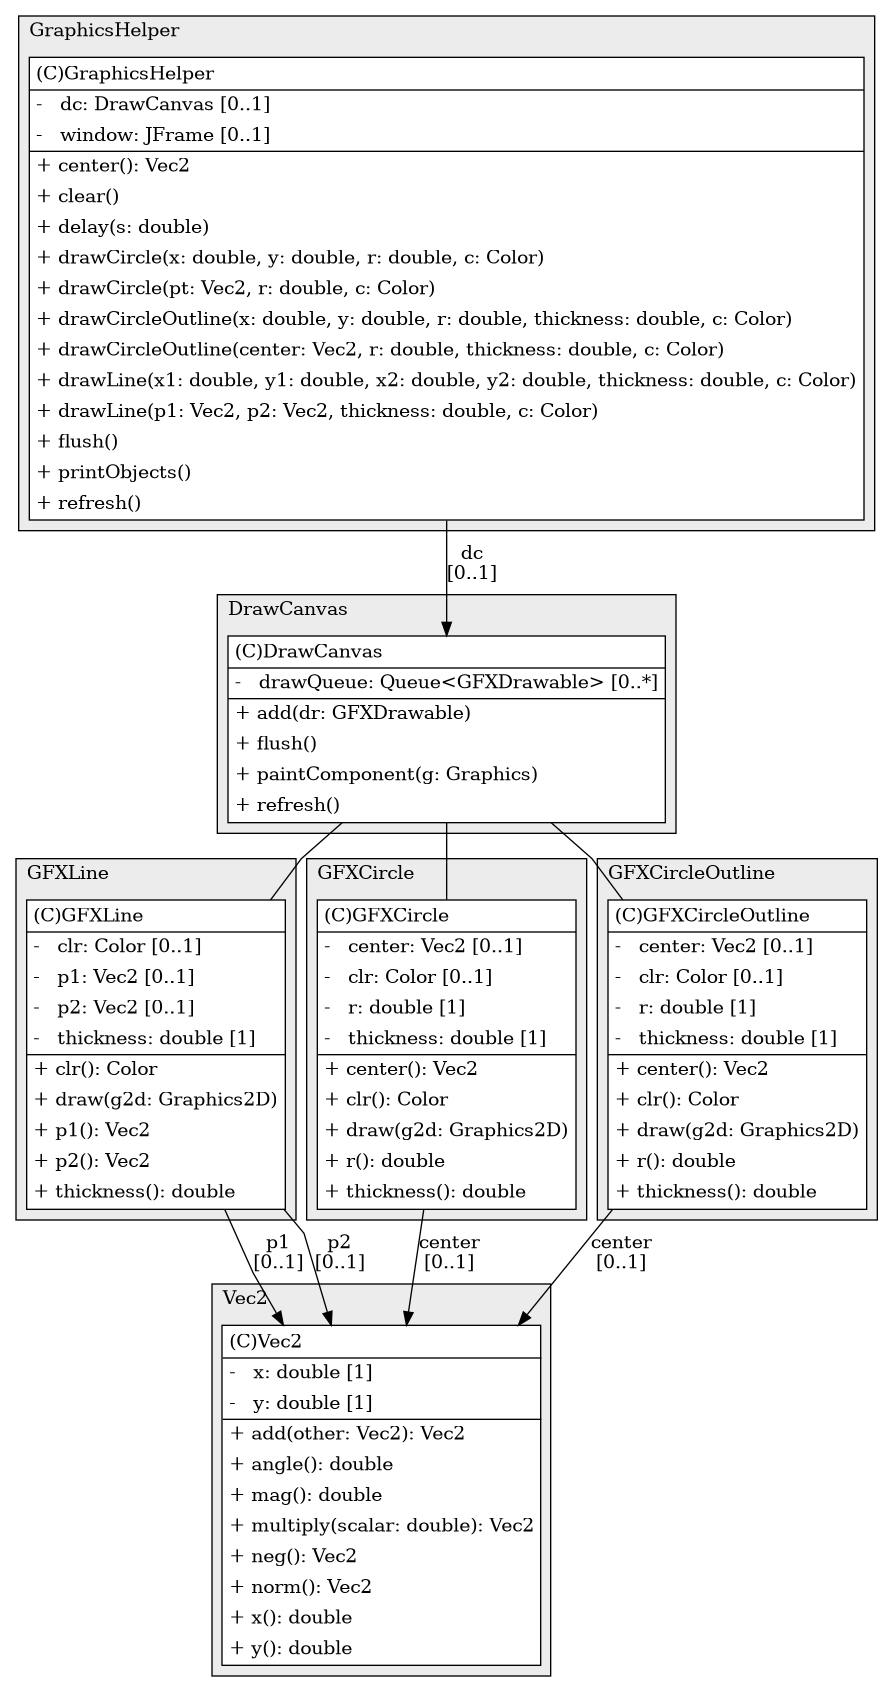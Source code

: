@startuml

/' diagram meta data start
config=StructureConfiguration;
{
  "projectClassification": {
    "searchMode": "OpenProject", // OpenProject, AllProjects
    "includedProjects": "",
    "pathEndKeywords": "*.impl",
    "isClientPath": "",
    "isClientName": "",
    "isTestPath": "",
    "isTestName": "",
    "isMappingPath": "",
    "isMappingName": "",
    "isDataAccessPath": "",
    "isDataAccessName": "",
    "isDataStructurePath": "",
    "isDataStructureName": "",
    "isInterfaceStructuresPath": "",
    "isInterfaceStructuresName": "",
    "isEntryPointPath": "",
    "isEntryPointName": "",
    "treatFinalFieldsAsMandatory": false
  },
  "graphRestriction": {
    "classPackageExcludeFilter": "",
    "classPackageIncludeFilter": "",
    "classNameExcludeFilter": "",
    "classNameIncludeFilter": "",
    "methodNameExcludeFilter": "",
    "methodNameIncludeFilter": "",
    "removeByInheritance": "", // inheritance/annotation based filtering is done in a second step
    "removeByAnnotation": "",
    "removeByClassPackage": "", // cleanup the graph after inheritance/annotation based filtering is done
    "removeByClassName": "",
    "cutMappings": false,
    "cutEnum": true,
    "cutTests": true,
    "cutClient": true,
    "cutDataAccess": false,
    "cutInterfaceStructures": false,
    "cutDataStructures": false,
    "cutGetterAndSetter": true,
    "cutConstructors": true
  },
  "graphTraversal": {
    "forwardDepth": 6,
    "backwardDepth": 6,
    "classPackageExcludeFilter": "",
    "classPackageIncludeFilter": "",
    "classNameExcludeFilter": "",
    "classNameIncludeFilter": "",
    "methodNameExcludeFilter": "",
    "methodNameIncludeFilter": "",
    "hideMappings": false,
    "hideDataStructures": false,
    "hidePrivateMethods": true,
    "hideInterfaceCalls": true, // indirection: implementation -> interface (is hidden) -> implementation
    "onlyShowApplicationEntryPoints": false, // root node is included
    "useMethodCallsForStructureDiagram": "ForwardOnly" // ForwardOnly, BothDirections, No
  },
  "details": {
    "aggregation": "GroupByClass", // ByClass, GroupByClass, None
    "showClassGenericTypes": true,
    "showMethods": true,
    "showMethodParameterNames": true,
    "showMethodParameterTypes": true,
    "showMethodReturnType": true,
    "showPackageLevels": 2,
    "showDetailedClassStructure": true
  },
  "rootClass": "DrawCanvas",
  "extensionCallbackMethod": "" // qualified.class.name#methodName - signature: public static String method(String)
}
diagram meta data end '/



digraph g {
    rankdir="TB"
    splines=polyline
    

'nodes 
subgraph cluster_1429366748 { 
   	label=DrawCanvas
	labeljust=l
	fillcolor="#ececec"
	style=filled
   
   DrawCanvas1429366748[
	label=<<TABLE BORDER="1" CELLBORDER="0" CELLPADDING="4" CELLSPACING="0">
<TR><TD ALIGN="LEFT" >(C)DrawCanvas</TD></TR>
<HR/>
<TR><TD ALIGN="LEFT" >-   drawQueue: Queue&lt;GFXDrawable&gt; [0..*]</TD></TR>
<HR/>
<TR><TD ALIGN="LEFT" >+ add(dr: GFXDrawable)</TD></TR>
<TR><TD ALIGN="LEFT" >+ flush()</TD></TR>
<TR><TD ALIGN="LEFT" >+ paintComponent(g: Graphics)</TD></TR>
<TR><TD ALIGN="LEFT" >+ refresh()</TD></TR>
</TABLE>>
	style=filled
	margin=0
	shape=plaintext
	fillcolor="#FFFFFF"
];
} 

subgraph cluster_1732320825 { 
   	label=GraphicsHelper
	labeljust=l
	fillcolor="#ececec"
	style=filled
   
   GraphicsHelper1732320825[
	label=<<TABLE BORDER="1" CELLBORDER="0" CELLPADDING="4" CELLSPACING="0">
<TR><TD ALIGN="LEFT" >(C)GraphicsHelper</TD></TR>
<HR/>
<TR><TD ALIGN="LEFT" >-   dc: DrawCanvas [0..1]</TD></TR>
<TR><TD ALIGN="LEFT" >-   window: JFrame [0..1]</TD></TR>
<HR/>
<TR><TD ALIGN="LEFT" >+ center(): Vec2</TD></TR>
<TR><TD ALIGN="LEFT" >+ clear()</TD></TR>
<TR><TD ALIGN="LEFT" >+ delay(s: double)</TD></TR>
<TR><TD ALIGN="LEFT" >+ drawCircle(x: double, y: double, r: double, c: Color)</TD></TR>
<TR><TD ALIGN="LEFT" >+ drawCircle(pt: Vec2, r: double, c: Color)</TD></TR>
<TR><TD ALIGN="LEFT" >+ drawCircleOutline(x: double, y: double, r: double, thickness: double, c: Color)</TD></TR>
<TR><TD ALIGN="LEFT" >+ drawCircleOutline(center: Vec2, r: double, thickness: double, c: Color)</TD></TR>
<TR><TD ALIGN="LEFT" >+ drawLine(x1: double, y1: double, x2: double, y2: double, thickness: double, c: Color)</TD></TR>
<TR><TD ALIGN="LEFT" >+ drawLine(p1: Vec2, p2: Vec2, thickness: double, c: Color)</TD></TR>
<TR><TD ALIGN="LEFT" >+ flush()</TD></TR>
<TR><TD ALIGN="LEFT" >+ printObjects()</TD></TR>
<TR><TD ALIGN="LEFT" >+ refresh()</TD></TR>
</TABLE>>
	style=filled
	margin=0
	shape=plaintext
	fillcolor="#FFFFFF"
];
} 

subgraph cluster_2662206 { 
   	label=Vec2
	labeljust=l
	fillcolor="#ececec"
	style=filled
   
   Vec22662206[
	label=<<TABLE BORDER="1" CELLBORDER="0" CELLPADDING="4" CELLSPACING="0">
<TR><TD ALIGN="LEFT" >(C)Vec2</TD></TR>
<HR/>
<TR><TD ALIGN="LEFT" >-   x: double [1]</TD></TR>
<TR><TD ALIGN="LEFT" >-   y: double [1]</TD></TR>
<HR/>
<TR><TD ALIGN="LEFT" >+ add(other: Vec2): Vec2</TD></TR>
<TR><TD ALIGN="LEFT" >+ angle(): double</TD></TR>
<TR><TD ALIGN="LEFT" >+ mag(): double</TD></TR>
<TR><TD ALIGN="LEFT" >+ multiply(scalar: double): Vec2</TD></TR>
<TR><TD ALIGN="LEFT" >+ neg(): Vec2</TD></TR>
<TR><TD ALIGN="LEFT" >+ norm(): Vec2</TD></TR>
<TR><TD ALIGN="LEFT" >+ x(): double</TD></TR>
<TR><TD ALIGN="LEFT" >+ y(): double</TD></TR>
</TABLE>>
	style=filled
	margin=0
	shape=plaintext
	fillcolor="#FFFFFF"
];
} 

subgraph cluster_675930861 { 
   	label=GFXLine
	labeljust=l
	fillcolor="#ececec"
	style=filled
   
   GFXLine675930861[
	label=<<TABLE BORDER="1" CELLBORDER="0" CELLPADDING="4" CELLSPACING="0">
<TR><TD ALIGN="LEFT" >(C)GFXLine</TD></TR>
<HR/>
<TR><TD ALIGN="LEFT" >-   clr: Color [0..1]</TD></TR>
<TR><TD ALIGN="LEFT" >-   p1: Vec2 [0..1]</TD></TR>
<TR><TD ALIGN="LEFT" >-   p2: Vec2 [0..1]</TD></TR>
<TR><TD ALIGN="LEFT" >-   thickness: double [1]</TD></TR>
<HR/>
<TR><TD ALIGN="LEFT" >+ clr(): Color</TD></TR>
<TR><TD ALIGN="LEFT" >+ draw(g2d: Graphics2D)</TD></TR>
<TR><TD ALIGN="LEFT" >+ p1(): Vec2</TD></TR>
<TR><TD ALIGN="LEFT" >+ p2(): Vec2</TD></TR>
<TR><TD ALIGN="LEFT" >+ thickness(): double</TD></TR>
</TABLE>>
	style=filled
	margin=0
	shape=plaintext
	fillcolor="#FFFFFF"
];
} 

subgraph cluster_771954057 { 
   	label=GFXCircle
	labeljust=l
	fillcolor="#ececec"
	style=filled
   
   GFXCircle771954057[
	label=<<TABLE BORDER="1" CELLBORDER="0" CELLPADDING="4" CELLSPACING="0">
<TR><TD ALIGN="LEFT" >(C)GFXCircle</TD></TR>
<HR/>
<TR><TD ALIGN="LEFT" >-   center: Vec2 [0..1]</TD></TR>
<TR><TD ALIGN="LEFT" >-   clr: Color [0..1]</TD></TR>
<TR><TD ALIGN="LEFT" >-   r: double [1]</TD></TR>
<TR><TD ALIGN="LEFT" >-   thickness: double [1]</TD></TR>
<HR/>
<TR><TD ALIGN="LEFT" >+ center(): Vec2</TD></TR>
<TR><TD ALIGN="LEFT" >+ clr(): Color</TD></TR>
<TR><TD ALIGN="LEFT" >+ draw(g2d: Graphics2D)</TD></TR>
<TR><TD ALIGN="LEFT" >+ r(): double</TD></TR>
<TR><TD ALIGN="LEFT" >+ thickness(): double</TD></TR>
</TABLE>>
	style=filled
	margin=0
	shape=plaintext
	fillcolor="#FFFFFF"
];
} 

subgraph cluster_904597895 { 
   	label=GFXCircleOutline
	labeljust=l
	fillcolor="#ececec"
	style=filled
   
   GFXCircleOutline904597895[
	label=<<TABLE BORDER="1" CELLBORDER="0" CELLPADDING="4" CELLSPACING="0">
<TR><TD ALIGN="LEFT" >(C)GFXCircleOutline</TD></TR>
<HR/>
<TR><TD ALIGN="LEFT" >-   center: Vec2 [0..1]</TD></TR>
<TR><TD ALIGN="LEFT" >-   clr: Color [0..1]</TD></TR>
<TR><TD ALIGN="LEFT" >-   r: double [1]</TD></TR>
<TR><TD ALIGN="LEFT" >-   thickness: double [1]</TD></TR>
<HR/>
<TR><TD ALIGN="LEFT" >+ center(): Vec2</TD></TR>
<TR><TD ALIGN="LEFT" >+ clr(): Color</TD></TR>
<TR><TD ALIGN="LEFT" >+ draw(g2d: Graphics2D)</TD></TR>
<TR><TD ALIGN="LEFT" >+ r(): double</TD></TR>
<TR><TD ALIGN="LEFT" >+ thickness(): double</TD></TR>
</TABLE>>
	style=filled
	margin=0
	shape=plaintext
	fillcolor="#FFFFFF"
];
} 

'edges    
DrawCanvas1429366748 -> GFXCircle771954057[arrowhead=none];
DrawCanvas1429366748 -> GFXCircleOutline904597895[arrowhead=none];
DrawCanvas1429366748 -> GFXLine675930861[arrowhead=none];
GFXCircle771954057 -> Vec22662206[label="center
[0..1]"];
GFXCircleOutline904597895 -> Vec22662206[label="center
[0..1]"];
GFXLine675930861 -> Vec22662206[label="p1
[0..1]"];
GFXLine675930861 -> Vec22662206[label="p2
[0..1]"];
GraphicsHelper1732320825 -> DrawCanvas1429366748[label="dc
[0..1]"];
    
}
@enduml